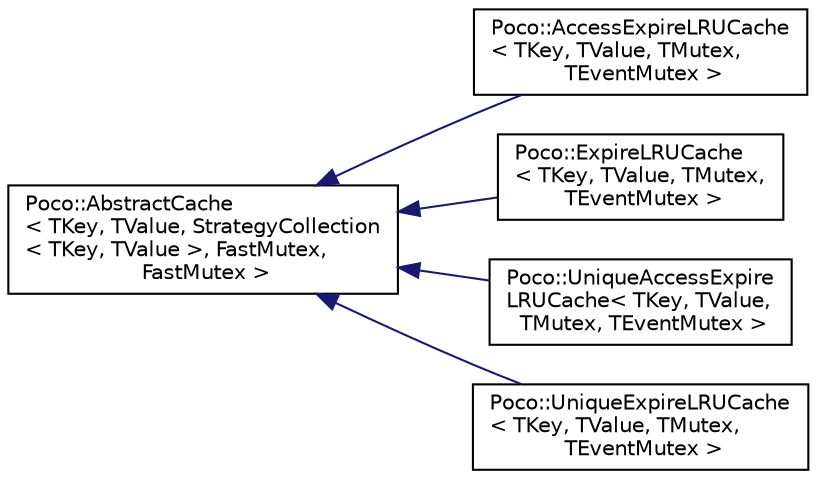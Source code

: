 digraph "Graphical Class Hierarchy"
{
 // LATEX_PDF_SIZE
  edge [fontname="Helvetica",fontsize="10",labelfontname="Helvetica",labelfontsize="10"];
  node [fontname="Helvetica",fontsize="10",shape=record];
  rankdir="LR";
  Node0 [label="Poco::AbstractCache\l\< TKey, TValue, StrategyCollection\l\< TKey, TValue \>, FastMutex,\l FastMutex \>",height=0.2,width=0.4,color="black", fillcolor="white", style="filled",URL="$classPoco_1_1AbstractCache.html",tooltip=" "];
  Node0 -> Node1 [dir="back",color="midnightblue",fontsize="10",style="solid",fontname="Helvetica"];
  Node1 [label="Poco::AccessExpireLRUCache\l\< TKey, TValue, TMutex,\l TEventMutex \>",height=0.2,width=0.4,color="black", fillcolor="white", style="filled",URL="$classPoco_1_1AccessExpireLRUCache.html",tooltip=" "];
  Node0 -> Node2 [dir="back",color="midnightblue",fontsize="10",style="solid",fontname="Helvetica"];
  Node2 [label="Poco::ExpireLRUCache\l\< TKey, TValue, TMutex,\l TEventMutex \>",height=0.2,width=0.4,color="black", fillcolor="white", style="filled",URL="$classPoco_1_1ExpireLRUCache.html",tooltip=" "];
  Node0 -> Node3 [dir="back",color="midnightblue",fontsize="10",style="solid",fontname="Helvetica"];
  Node3 [label="Poco::UniqueAccessExpire\lLRUCache\< TKey, TValue,\l TMutex, TEventMutex \>",height=0.2,width=0.4,color="black", fillcolor="white", style="filled",URL="$classPoco_1_1UniqueAccessExpireLRUCache.html",tooltip=" "];
  Node0 -> Node4 [dir="back",color="midnightblue",fontsize="10",style="solid",fontname="Helvetica"];
  Node4 [label="Poco::UniqueExpireLRUCache\l\< TKey, TValue, TMutex,\l TEventMutex \>",height=0.2,width=0.4,color="black", fillcolor="white", style="filled",URL="$classPoco_1_1UniqueExpireLRUCache.html",tooltip=" "];
}
